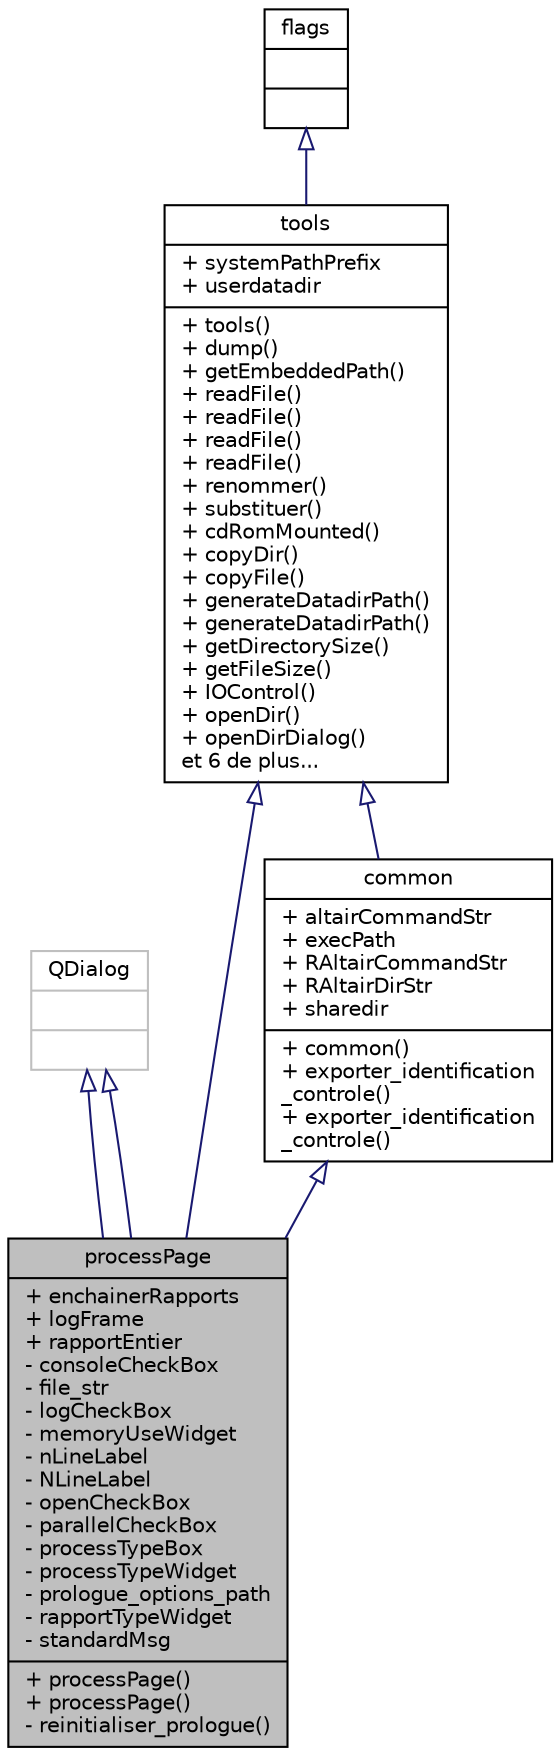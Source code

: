 digraph "processPage"
{
 // INTERACTIVE_SVG=YES
  edge [fontname="Helvetica",fontsize="10",labelfontname="Helvetica",labelfontsize="10"];
  node [fontname="Helvetica",fontsize="10",shape=record];
  Node0 [label="{processPage\n|+ enchainerRapports\l+ logFrame\l+ rapportEntier\l- consoleCheckBox\l- file_str\l- logCheckBox\l- memoryUseWidget\l- nLineLabel\l- NLineLabel\l- openCheckBox\l- parallelCheckBox\l- processTypeBox\l- processTypeWidget\l- prologue_options_path\l- rapportTypeWidget\l- standardMsg\l|+ processPage()\l+ processPage()\l- reinitialiser_prologue()\l}",height=0.2,width=0.4,color="black", fillcolor="grey75", style="filled", fontcolor="black"];
  Node1 -> Node0 [dir="back",color="midnightblue",fontsize="10",style="solid",arrowtail="onormal",fontname="Helvetica"];
  Node1 [label="{QDialog\n||}",height=0.2,width=0.4,color="grey75", fillcolor="white", style="filled"];
  Node2 -> Node0 [dir="back",color="midnightblue",fontsize="10",style="solid",arrowtail="onormal",fontname="Helvetica"];
  Node2 [label="{common\n|+ altairCommandStr\l+ execPath\l+ RAltairCommandStr\l+ RAltairDirStr\l+ sharedir\l|+ common()\l+ exporter_identification\l_controle()\l+ exporter_identification\l_controle()\l}",height=0.2,width=0.4,color="black", fillcolor="white", style="filled",URL="$classcommon.html",tooltip="Classe dérivée de la classe tools ajoutant des fonctionnalités de communication de l&#39;interface vers l..."];
  Node3 -> Node2 [dir="back",color="midnightblue",fontsize="10",style="solid",arrowtail="onormal",fontname="Helvetica"];
  Node3 [label="{tools\n|+ systemPathPrefix\l+ userdatadir\l|+ tools()\l+ dump()\l+ getEmbeddedPath()\l+ readFile()\l+ readFile()\l+ readFile()\l+ readFile()\l+ renommer()\l+ substituer()\l+ cdRomMounted()\l+ copyDir()\l+ copyFile()\l+ generateDatadirPath()\l+ generateDatadirPath()\l+ getDirectorySize()\l+ getFileSize()\l+ IOControl()\l+ openDir()\l+ openDirDialog()\let 6 de plus...\l}",height=0.2,width=0.4,color="black", fillcolor="white", style="filled",URL="$classtools.html"];
  Node4 -> Node3 [dir="back",color="midnightblue",fontsize="10",style="solid",arrowtail="onormal",fontname="Helvetica"];
  Node4 [label="{flags\n||}",height=0.2,width=0.4,color="black", fillcolor="white", style="filled",URL="$classflags.html"];
  Node1 -> Node0 [dir="back",color="midnightblue",fontsize="10",style="solid",arrowtail="onormal",fontname="Helvetica"];
  Node3 -> Node0 [dir="back",color="midnightblue",fontsize="10",style="solid",arrowtail="onormal",fontname="Helvetica"];
}
